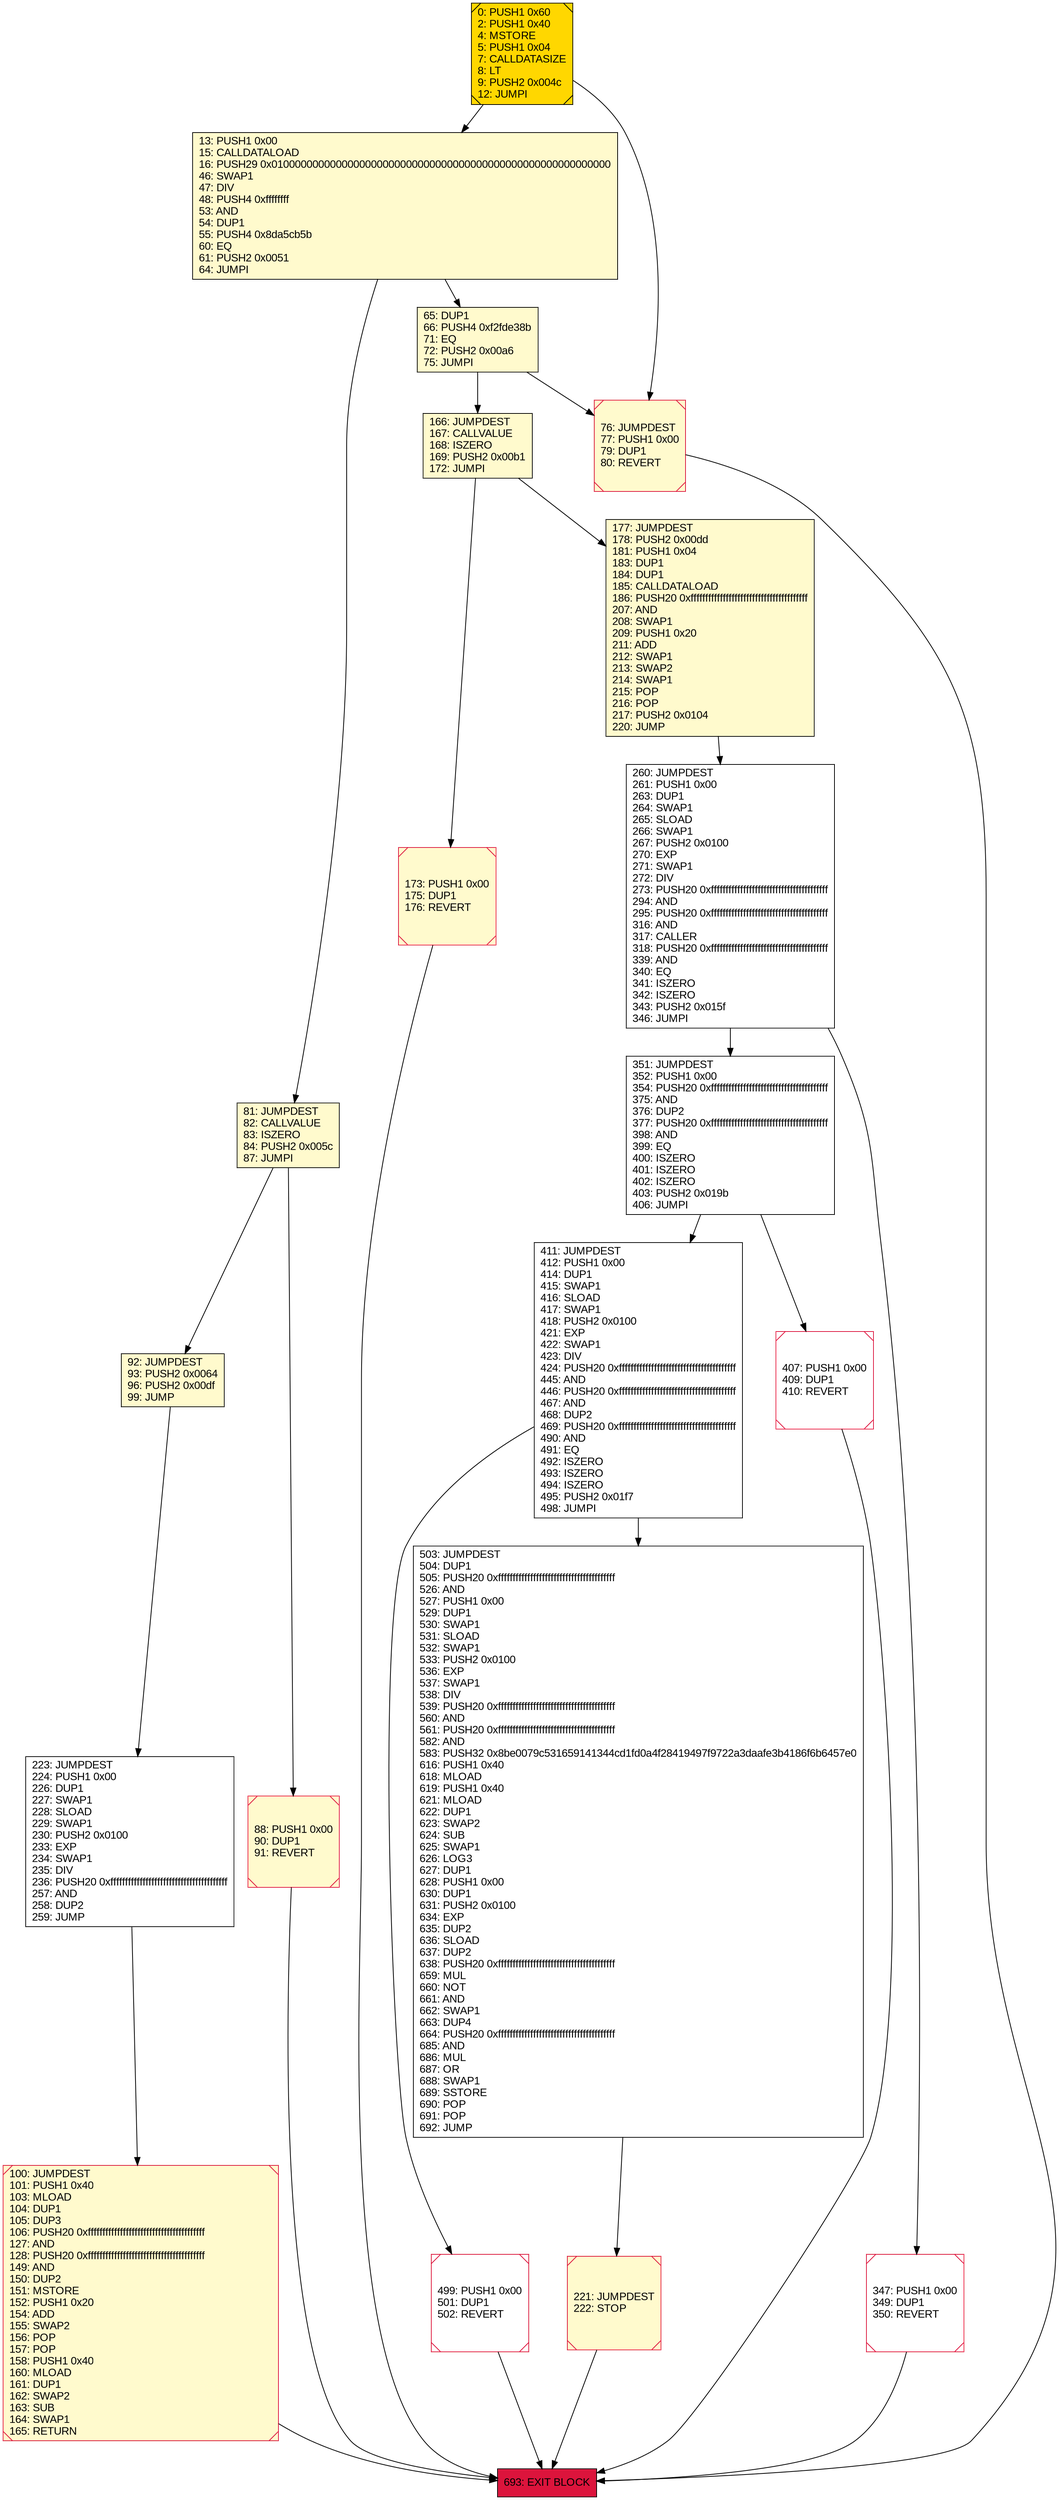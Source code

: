 digraph G {
bgcolor=transparent rankdir=UD;
node [shape=box style=filled color=black fillcolor=white fontname=arial fontcolor=black];
65 [label="65: DUP1\l66: PUSH4 0xf2fde38b\l71: EQ\l72: PUSH2 0x00a6\l75: JUMPI\l" fillcolor=lemonchiffon ];
411 [label="411: JUMPDEST\l412: PUSH1 0x00\l414: DUP1\l415: SWAP1\l416: SLOAD\l417: SWAP1\l418: PUSH2 0x0100\l421: EXP\l422: SWAP1\l423: DIV\l424: PUSH20 0xffffffffffffffffffffffffffffffffffffffff\l445: AND\l446: PUSH20 0xffffffffffffffffffffffffffffffffffffffff\l467: AND\l468: DUP2\l469: PUSH20 0xffffffffffffffffffffffffffffffffffffffff\l490: AND\l491: EQ\l492: ISZERO\l493: ISZERO\l494: ISZERO\l495: PUSH2 0x01f7\l498: JUMPI\l" ];
503 [label="503: JUMPDEST\l504: DUP1\l505: PUSH20 0xffffffffffffffffffffffffffffffffffffffff\l526: AND\l527: PUSH1 0x00\l529: DUP1\l530: SWAP1\l531: SLOAD\l532: SWAP1\l533: PUSH2 0x0100\l536: EXP\l537: SWAP1\l538: DIV\l539: PUSH20 0xffffffffffffffffffffffffffffffffffffffff\l560: AND\l561: PUSH20 0xffffffffffffffffffffffffffffffffffffffff\l582: AND\l583: PUSH32 0x8be0079c531659141344cd1fd0a4f28419497f9722a3daafe3b4186f6b6457e0\l616: PUSH1 0x40\l618: MLOAD\l619: PUSH1 0x40\l621: MLOAD\l622: DUP1\l623: SWAP2\l624: SUB\l625: SWAP1\l626: LOG3\l627: DUP1\l628: PUSH1 0x00\l630: DUP1\l631: PUSH2 0x0100\l634: EXP\l635: DUP2\l636: SLOAD\l637: DUP2\l638: PUSH20 0xffffffffffffffffffffffffffffffffffffffff\l659: MUL\l660: NOT\l661: AND\l662: SWAP1\l663: DUP4\l664: PUSH20 0xffffffffffffffffffffffffffffffffffffffff\l685: AND\l686: MUL\l687: OR\l688: SWAP1\l689: SSTORE\l690: POP\l691: POP\l692: JUMP\l" ];
0 [label="0: PUSH1 0x60\l2: PUSH1 0x40\l4: MSTORE\l5: PUSH1 0x04\l7: CALLDATASIZE\l8: LT\l9: PUSH2 0x004c\l12: JUMPI\l" fillcolor=lemonchiffon shape=Msquare fillcolor=gold ];
13 [label="13: PUSH1 0x00\l15: CALLDATALOAD\l16: PUSH29 0x0100000000000000000000000000000000000000000000000000000000\l46: SWAP1\l47: DIV\l48: PUSH4 0xffffffff\l53: AND\l54: DUP1\l55: PUSH4 0x8da5cb5b\l60: EQ\l61: PUSH2 0x0051\l64: JUMPI\l" fillcolor=lemonchiffon ];
166 [label="166: JUMPDEST\l167: CALLVALUE\l168: ISZERO\l169: PUSH2 0x00b1\l172: JUMPI\l" fillcolor=lemonchiffon ];
92 [label="92: JUMPDEST\l93: PUSH2 0x0064\l96: PUSH2 0x00df\l99: JUMP\l" fillcolor=lemonchiffon ];
76 [label="76: JUMPDEST\l77: PUSH1 0x00\l79: DUP1\l80: REVERT\l" fillcolor=lemonchiffon shape=Msquare color=crimson ];
223 [label="223: JUMPDEST\l224: PUSH1 0x00\l226: DUP1\l227: SWAP1\l228: SLOAD\l229: SWAP1\l230: PUSH2 0x0100\l233: EXP\l234: SWAP1\l235: DIV\l236: PUSH20 0xffffffffffffffffffffffffffffffffffffffff\l257: AND\l258: DUP2\l259: JUMP\l" ];
221 [label="221: JUMPDEST\l222: STOP\l" fillcolor=lemonchiffon shape=Msquare color=crimson ];
173 [label="173: PUSH1 0x00\l175: DUP1\l176: REVERT\l" fillcolor=lemonchiffon shape=Msquare color=crimson ];
260 [label="260: JUMPDEST\l261: PUSH1 0x00\l263: DUP1\l264: SWAP1\l265: SLOAD\l266: SWAP1\l267: PUSH2 0x0100\l270: EXP\l271: SWAP1\l272: DIV\l273: PUSH20 0xffffffffffffffffffffffffffffffffffffffff\l294: AND\l295: PUSH20 0xffffffffffffffffffffffffffffffffffffffff\l316: AND\l317: CALLER\l318: PUSH20 0xffffffffffffffffffffffffffffffffffffffff\l339: AND\l340: EQ\l341: ISZERO\l342: ISZERO\l343: PUSH2 0x015f\l346: JUMPI\l" ];
81 [label="81: JUMPDEST\l82: CALLVALUE\l83: ISZERO\l84: PUSH2 0x005c\l87: JUMPI\l" fillcolor=lemonchiffon ];
499 [label="499: PUSH1 0x00\l501: DUP1\l502: REVERT\l" shape=Msquare color=crimson ];
177 [label="177: JUMPDEST\l178: PUSH2 0x00dd\l181: PUSH1 0x04\l183: DUP1\l184: DUP1\l185: CALLDATALOAD\l186: PUSH20 0xffffffffffffffffffffffffffffffffffffffff\l207: AND\l208: SWAP1\l209: PUSH1 0x20\l211: ADD\l212: SWAP1\l213: SWAP2\l214: SWAP1\l215: POP\l216: POP\l217: PUSH2 0x0104\l220: JUMP\l" fillcolor=lemonchiffon ];
693 [label="693: EXIT BLOCK\l" fillcolor=crimson ];
407 [label="407: PUSH1 0x00\l409: DUP1\l410: REVERT\l" shape=Msquare color=crimson ];
100 [label="100: JUMPDEST\l101: PUSH1 0x40\l103: MLOAD\l104: DUP1\l105: DUP3\l106: PUSH20 0xffffffffffffffffffffffffffffffffffffffff\l127: AND\l128: PUSH20 0xffffffffffffffffffffffffffffffffffffffff\l149: AND\l150: DUP2\l151: MSTORE\l152: PUSH1 0x20\l154: ADD\l155: SWAP2\l156: POP\l157: POP\l158: PUSH1 0x40\l160: MLOAD\l161: DUP1\l162: SWAP2\l163: SUB\l164: SWAP1\l165: RETURN\l" fillcolor=lemonchiffon shape=Msquare color=crimson ];
88 [label="88: PUSH1 0x00\l90: DUP1\l91: REVERT\l" fillcolor=lemonchiffon shape=Msquare color=crimson ];
347 [label="347: PUSH1 0x00\l349: DUP1\l350: REVERT\l" shape=Msquare color=crimson ];
351 [label="351: JUMPDEST\l352: PUSH1 0x00\l354: PUSH20 0xffffffffffffffffffffffffffffffffffffffff\l375: AND\l376: DUP2\l377: PUSH20 0xffffffffffffffffffffffffffffffffffffffff\l398: AND\l399: EQ\l400: ISZERO\l401: ISZERO\l402: ISZERO\l403: PUSH2 0x019b\l406: JUMPI\l" ];
100 -> 693;
407 -> 693;
81 -> 88;
88 -> 693;
351 -> 407;
503 -> 221;
65 -> 166;
347 -> 693;
166 -> 177;
223 -> 100;
351 -> 411;
411 -> 503;
92 -> 223;
166 -> 173;
499 -> 693;
65 -> 76;
13 -> 65;
0 -> 13;
0 -> 76;
260 -> 347;
260 -> 351;
411 -> 499;
13 -> 81;
81 -> 92;
173 -> 693;
177 -> 260;
76 -> 693;
221 -> 693;
}